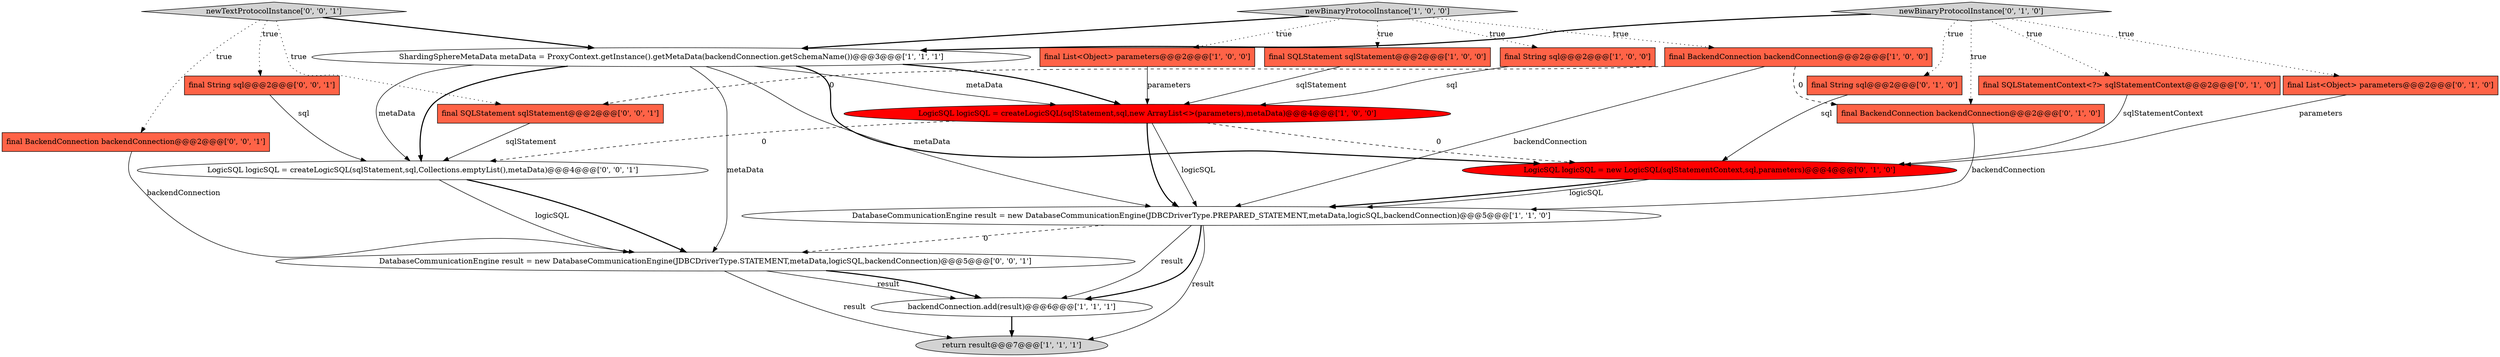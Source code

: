 digraph {
10 [style = filled, label = "final SQLStatementContext<?> sqlStatementContext@@@2@@@['0', '1', '0']", fillcolor = tomato, shape = box image = "AAA0AAABBB2BBB"];
0 [style = filled, label = "final List<Object> parameters@@@2@@@['1', '0', '0']", fillcolor = tomato, shape = box image = "AAA0AAABBB1BBB"];
15 [style = filled, label = "LogicSQL logicSQL = new LogicSQL(sqlStatementContext,sql,parameters)@@@4@@@['0', '1', '0']", fillcolor = red, shape = ellipse image = "AAA1AAABBB2BBB"];
14 [style = filled, label = "final BackendConnection backendConnection@@@2@@@['0', '1', '0']", fillcolor = tomato, shape = box image = "AAA1AAABBB2BBB"];
17 [style = filled, label = "final String sql@@@2@@@['0', '0', '1']", fillcolor = tomato, shape = box image = "AAA0AAABBB3BBB"];
20 [style = filled, label = "newTextProtocolInstance['0', '0', '1']", fillcolor = lightgray, shape = diamond image = "AAA0AAABBB3BBB"];
5 [style = filled, label = "backendConnection.add(result)@@@6@@@['1', '1', '1']", fillcolor = white, shape = ellipse image = "AAA0AAABBB1BBB"];
2 [style = filled, label = "final SQLStatement sqlStatement@@@2@@@['1', '0', '0']", fillcolor = tomato, shape = box image = "AAA0AAABBB1BBB"];
13 [style = filled, label = "final List<Object> parameters@@@2@@@['0', '1', '0']", fillcolor = tomato, shape = box image = "AAA0AAABBB2BBB"];
12 [style = filled, label = "final String sql@@@2@@@['0', '1', '0']", fillcolor = tomato, shape = box image = "AAA0AAABBB2BBB"];
4 [style = filled, label = "ShardingSphereMetaData metaData = ProxyContext.getInstance().getMetaData(backendConnection.getSchemaName())@@@3@@@['1', '1', '1']", fillcolor = white, shape = ellipse image = "AAA0AAABBB1BBB"];
11 [style = filled, label = "newBinaryProtocolInstance['0', '1', '0']", fillcolor = lightgray, shape = diamond image = "AAA0AAABBB2BBB"];
21 [style = filled, label = "final SQLStatement sqlStatement@@@2@@@['0', '0', '1']", fillcolor = tomato, shape = box image = "AAA0AAABBB3BBB"];
16 [style = filled, label = "LogicSQL logicSQL = createLogicSQL(sqlStatement,sql,Collections.emptyList(),metaData)@@@4@@@['0', '0', '1']", fillcolor = white, shape = ellipse image = "AAA0AAABBB3BBB"];
19 [style = filled, label = "DatabaseCommunicationEngine result = new DatabaseCommunicationEngine(JDBCDriverType.STATEMENT,metaData,logicSQL,backendConnection)@@@5@@@['0', '0', '1']", fillcolor = white, shape = ellipse image = "AAA0AAABBB3BBB"];
18 [style = filled, label = "final BackendConnection backendConnection@@@2@@@['0', '0', '1']", fillcolor = tomato, shape = box image = "AAA0AAABBB3BBB"];
6 [style = filled, label = "final String sql@@@2@@@['1', '0', '0']", fillcolor = tomato, shape = box image = "AAA0AAABBB1BBB"];
7 [style = filled, label = "DatabaseCommunicationEngine result = new DatabaseCommunicationEngine(JDBCDriverType.PREPARED_STATEMENT,metaData,logicSQL,backendConnection)@@@5@@@['1', '1', '0']", fillcolor = white, shape = ellipse image = "AAA0AAABBB1BBB"];
8 [style = filled, label = "final BackendConnection backendConnection@@@2@@@['1', '0', '0']", fillcolor = tomato, shape = box image = "AAA1AAABBB1BBB"];
3 [style = filled, label = "newBinaryProtocolInstance['1', '0', '0']", fillcolor = lightgray, shape = diamond image = "AAA0AAABBB1BBB"];
9 [style = filled, label = "LogicSQL logicSQL = createLogicSQL(sqlStatement,sql,new ArrayList<>(parameters),metaData)@@@4@@@['1', '0', '0']", fillcolor = red, shape = ellipse image = "AAA1AAABBB1BBB"];
1 [style = filled, label = "return result@@@7@@@['1', '1', '1']", fillcolor = lightgray, shape = ellipse image = "AAA0AAABBB1BBB"];
4->9 [style = bold, label=""];
4->7 [style = solid, label="metaData"];
16->19 [style = solid, label="logicSQL"];
9->16 [style = dashed, label="0"];
12->15 [style = solid, label="sql"];
15->7 [style = bold, label=""];
19->5 [style = solid, label="result"];
11->10 [style = dotted, label="true"];
3->2 [style = dotted, label="true"];
20->17 [style = dotted, label="true"];
11->4 [style = bold, label=""];
4->15 [style = bold, label=""];
11->12 [style = dotted, label="true"];
11->14 [style = dotted, label="true"];
17->16 [style = solid, label="sql"];
7->5 [style = solid, label="result"];
8->7 [style = solid, label="backendConnection"];
11->13 [style = dotted, label="true"];
20->21 [style = dotted, label="true"];
8->14 [style = dashed, label="0"];
3->6 [style = dotted, label="true"];
9->7 [style = bold, label=""];
16->19 [style = bold, label=""];
8->21 [style = dashed, label="0"];
3->4 [style = bold, label=""];
20->4 [style = bold, label=""];
19->1 [style = solid, label="result"];
4->16 [style = solid, label="metaData"];
10->15 [style = solid, label="sqlStatementContext"];
19->5 [style = bold, label=""];
5->1 [style = bold, label=""];
9->7 [style = solid, label="logicSQL"];
7->5 [style = bold, label=""];
0->9 [style = solid, label="parameters"];
6->9 [style = solid, label="sql"];
14->7 [style = solid, label="backendConnection"];
2->9 [style = solid, label="sqlStatement"];
7->19 [style = dashed, label="0"];
15->7 [style = solid, label="logicSQL"];
3->0 [style = dotted, label="true"];
20->18 [style = dotted, label="true"];
21->16 [style = solid, label="sqlStatement"];
4->19 [style = solid, label="metaData"];
3->8 [style = dotted, label="true"];
18->19 [style = solid, label="backendConnection"];
4->16 [style = bold, label=""];
7->1 [style = solid, label="result"];
4->9 [style = solid, label="metaData"];
9->15 [style = dashed, label="0"];
13->15 [style = solid, label="parameters"];
}
